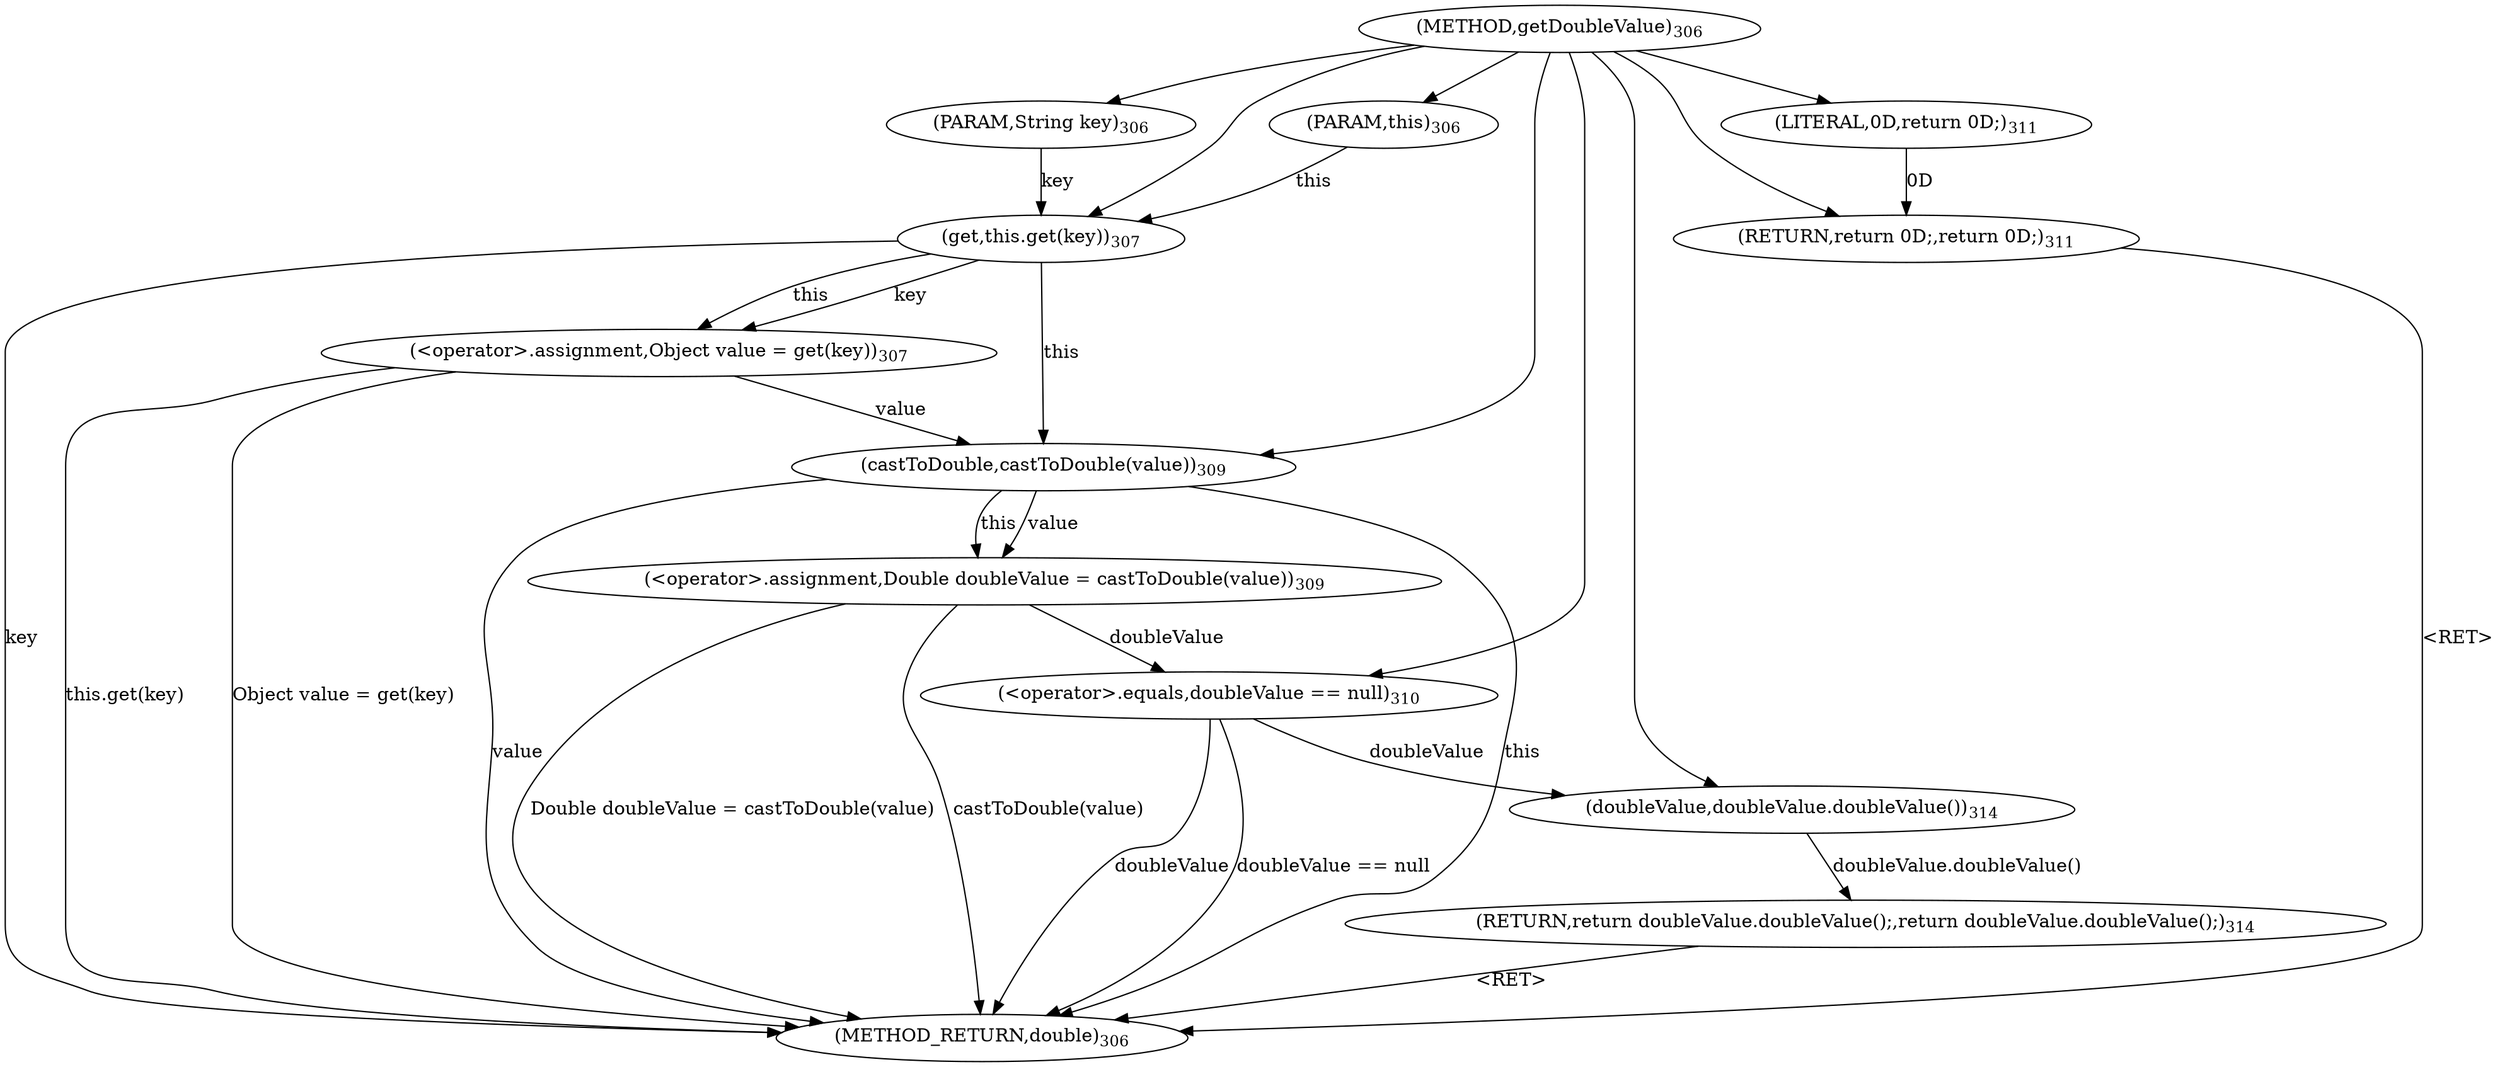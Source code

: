 digraph "getDoubleValue" {  
"901" [label = <(METHOD,getDoubleValue)<SUB>306</SUB>> ]
"926" [label = <(METHOD_RETURN,double)<SUB>306</SUB>> ]
"52" [label = <(PARAM,this)<SUB>306</SUB>> ]
"902" [label = <(PARAM,String key)<SUB>306</SUB>> ]
"905" [label = <(&lt;operator&gt;.assignment,Object value = get(key))<SUB>307</SUB>> ]
"910" [label = <(&lt;operator&gt;.assignment,Double doubleValue = castToDouble(value))<SUB>309</SUB>> ]
"921" [label = <(RETURN,return doubleValue.doubleValue();,return doubleValue.doubleValue();)<SUB>314</SUB>> ]
"905" [label = <(&lt;operator&gt;.assignment,Object value = get(key))<SUB>307</SUB>> ]
"905" [label = <(&lt;operator&gt;.assignment,Object value = get(key))<SUB>307</SUB>> ]
"910" [label = <(&lt;operator&gt;.assignment,Double doubleValue = castToDouble(value))<SUB>309</SUB>> ]
"910" [label = <(&lt;operator&gt;.assignment,Double doubleValue = castToDouble(value))<SUB>309</SUB>> ]
"915" [label = <(&lt;operator&gt;.equals,doubleValue == null)<SUB>310</SUB>> ]
"922" [label = <(doubleValue,doubleValue.doubleValue())<SUB>314</SUB>> ]
"907" [label = <(get,this.get(key))<SUB>307</SUB>> ]
"907" [label = <(get,this.get(key))<SUB>307</SUB>> ]
"912" [label = <(castToDouble,castToDouble(value))<SUB>309</SUB>> ]
"912" [label = <(castToDouble,castToDouble(value))<SUB>309</SUB>> ]
"915" [label = <(&lt;operator&gt;.equals,doubleValue == null)<SUB>310</SUB>> ]
"915" [label = <(&lt;operator&gt;.equals,doubleValue == null)<SUB>310</SUB>> ]
"919" [label = <(RETURN,return 0D;,return 0D;)<SUB>311</SUB>> ]
"922" [label = <(doubleValue,doubleValue.doubleValue())<SUB>314</SUB>> ]
"920" [label = <(LITERAL,0D,return 0D;)<SUB>311</SUB>> ]
  "919" -> "926"  [ label = "&lt;RET&gt;"] 
  "921" -> "926"  [ label = "&lt;RET&gt;"] 
  "907" -> "926"  [ label = "key"] 
  "905" -> "926"  [ label = "this.get(key)"] 
  "905" -> "926"  [ label = "Object value = get(key)"] 
  "912" -> "926"  [ label = "this"] 
  "912" -> "926"  [ label = "value"] 
  "910" -> "926"  [ label = "castToDouble(value)"] 
  "910" -> "926"  [ label = "Double doubleValue = castToDouble(value)"] 
  "915" -> "926"  [ label = "doubleValue"] 
  "915" -> "926"  [ label = "doubleValue == null"] 
  "901" -> "52" 
  "901" -> "902" 
  "907" -> "905"  [ label = "this"] 
  "907" -> "905"  [ label = "key"] 
  "912" -> "910"  [ label = "this"] 
  "912" -> "910"  [ label = "value"] 
  "922" -> "921"  [ label = "doubleValue.doubleValue()"] 
  "52" -> "907"  [ label = "this"] 
  "901" -> "907" 
  "902" -> "907"  [ label = "key"] 
  "907" -> "912"  [ label = "this"] 
  "901" -> "912" 
  "905" -> "912"  [ label = "value"] 
  "910" -> "915"  [ label = "doubleValue"] 
  "901" -> "915" 
  "920" -> "919"  [ label = "0D"] 
  "901" -> "919" 
  "915" -> "922"  [ label = "doubleValue"] 
  "901" -> "922" 
  "901" -> "920" 
}

